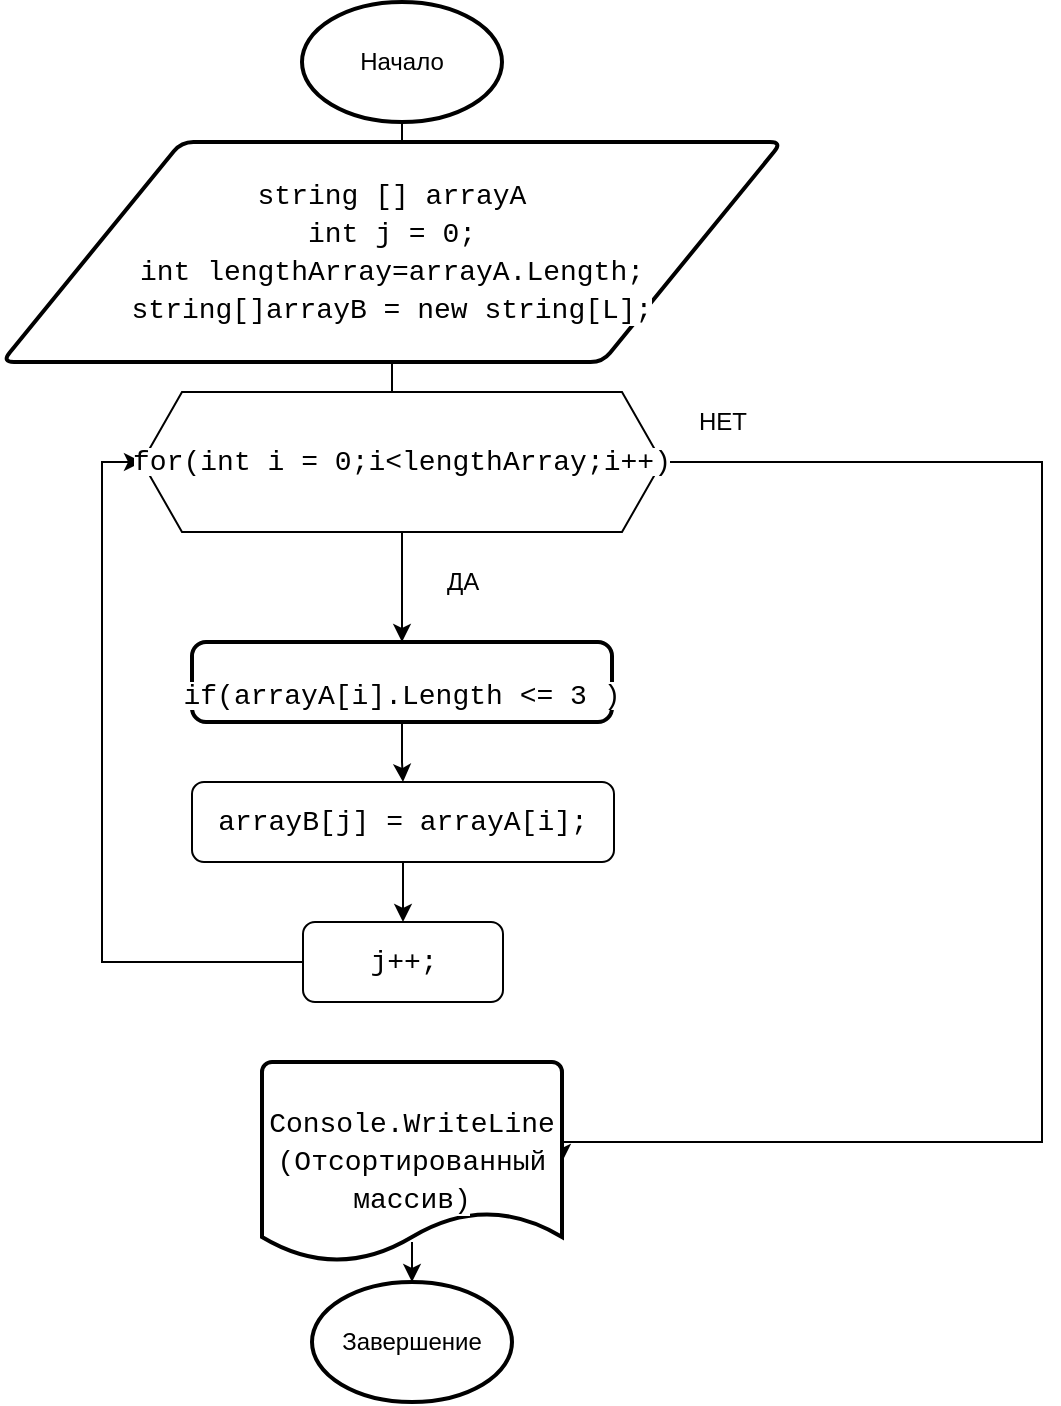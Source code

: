 <mxfile version="18.0.0" type="device"><diagram id="gBFHzuzP2ZT9D5_LcXnQ" name="Page-1"><mxGraphModel dx="868" dy="1619" grid="1" gridSize="10" guides="1" tooltips="1" connect="1" arrows="1" fold="1" page="1" pageScale="1" pageWidth="827" pageHeight="1169" background="#FFFFFF" math="0" shadow="0"><root><mxCell id="0"/><mxCell id="1" parent="0"/><mxCell id="6IsiebqqfD8wwsTvWb8s-12" value="" style="edgeStyle=orthogonalEdgeStyle;rounded=0;orthogonalLoop=1;jettySize=auto;html=1;" parent="1" source="bEjYZf90t13qf4fVO6lW-1" target="bEjYZf90t13qf4fVO6lW-2" edge="1"><mxGeometry relative="1" as="geometry"/></mxCell><mxCell id="bEjYZf90t13qf4fVO6lW-1" value="&lt;font style=&quot;vertical-align: inherit&quot;&gt;&lt;font style=&quot;vertical-align: inherit&quot;&gt;Начало&lt;br&gt;&lt;/font&gt;&lt;/font&gt;" style="strokeWidth=2;html=1;shape=mxgraph.flowchart.start_1;whiteSpace=wrap;" parent="1" vertex="1"><mxGeometry x="270" y="-30" width="100" height="60" as="geometry"/></mxCell><mxCell id="bEjYZf90t13qf4fVO6lW-14" style="edgeStyle=orthogonalEdgeStyle;rounded=0;orthogonalLoop=1;jettySize=auto;html=1;entryX=1;entryY=0.5;entryDx=0;entryDy=0;entryPerimeter=0;exitX=1;exitY=0.5;exitDx=0;exitDy=0;" parent="1" source="bEjYZf90t13qf4fVO6lW-31" target="bEjYZf90t13qf4fVO6lW-5" edge="1"><mxGeometry relative="1" as="geometry"><mxPoint x="520" y="450" as="targetPoint"/><mxPoint x="424" y="220" as="sourcePoint"/><Array as="points"><mxPoint x="640" y="200"/><mxPoint x="640" y="540"/></Array></mxGeometry></mxCell><mxCell id="6IsiebqqfD8wwsTvWb8s-7" style="edgeStyle=orthogonalEdgeStyle;rounded=0;orthogonalLoop=1;jettySize=auto;html=1;entryX=0.5;entryY=0;entryDx=0;entryDy=0;" parent="1" source="bEjYZf90t13qf4fVO6lW-4" target="6IsiebqqfD8wwsTvWb8s-1" edge="1"><mxGeometry relative="1" as="geometry"><mxPoint x="319" y="340" as="targetPoint"/></mxGeometry></mxCell><mxCell id="bEjYZf90t13qf4fVO6lW-4" value="&lt;span style=&quot;background-color: rgb(255, 255, 255);&quot;&gt;&lt;br&gt;&lt;span style=&quot;font-family: Consolas, &amp;quot;Courier New&amp;quot;, monospace; font-size: 14px; font-style: normal; font-variant-ligatures: normal; font-variant-caps: normal; font-weight: 400; letter-spacing: normal; orphans: 2; text-align: center; text-indent: 0px; text-transform: none; widows: 2; word-spacing: 0px; -webkit-text-stroke-width: 0px; text-decoration-thickness: initial; text-decoration-style: initial; text-decoration-color: initial;&quot;&gt;if&lt;/span&gt;&lt;span style=&quot;font-family: Consolas, &amp;quot;Courier New&amp;quot;, monospace; font-size: 14px; font-style: normal; font-variant-ligatures: normal; font-variant-caps: normal; font-weight: 400; letter-spacing: normal; orphans: 2; text-align: center; text-indent: 0px; text-transform: none; widows: 2; word-spacing: 0px; -webkit-text-stroke-width: 0px; text-decoration-thickness: initial; text-decoration-style: initial; text-decoration-color: initial; float: none; display: inline !important;&quot;&gt;(&lt;/span&gt;&lt;span style=&quot;font-family: Consolas, &amp;quot;Courier New&amp;quot;, monospace; font-size: 14px; font-style: normal; font-variant-ligatures: normal; font-variant-caps: normal; font-weight: 400; letter-spacing: normal; orphans: 2; text-align: center; text-indent: 0px; text-transform: none; widows: 2; word-spacing: 0px; -webkit-text-stroke-width: 0px; text-decoration-thickness: initial; text-decoration-style: initial; text-decoration-color: initial;&quot;&gt;arrayA&lt;/span&gt;&lt;span style=&quot;font-family: Consolas, &amp;quot;Courier New&amp;quot;, monospace; font-size: 14px; font-style: normal; font-variant-ligatures: normal; font-variant-caps: normal; font-weight: 400; letter-spacing: normal; orphans: 2; text-align: center; text-indent: 0px; text-transform: none; widows: 2; word-spacing: 0px; -webkit-text-stroke-width: 0px; text-decoration-thickness: initial; text-decoration-style: initial; text-decoration-color: initial; float: none; display: inline !important;&quot;&gt;[&lt;/span&gt;&lt;span style=&quot;font-family: Consolas, &amp;quot;Courier New&amp;quot;, monospace; font-size: 14px; font-style: normal; font-variant-ligatures: normal; font-variant-caps: normal; font-weight: 400; letter-spacing: normal; orphans: 2; text-align: center; text-indent: 0px; text-transform: none; widows: 2; word-spacing: 0px; -webkit-text-stroke-width: 0px; text-decoration-thickness: initial; text-decoration-style: initial; text-decoration-color: initial;&quot;&gt;i&lt;/span&gt;&lt;span style=&quot;font-family: Consolas, &amp;quot;Courier New&amp;quot;, monospace; font-size: 14px; font-style: normal; font-variant-ligatures: normal; font-variant-caps: normal; font-weight: 400; letter-spacing: normal; orphans: 2; text-align: center; text-indent: 0px; text-transform: none; widows: 2; word-spacing: 0px; -webkit-text-stroke-width: 0px; text-decoration-thickness: initial; text-decoration-style: initial; text-decoration-color: initial; float: none; display: inline !important;&quot;&gt;].&lt;/span&gt;&lt;span style=&quot;font-family: Consolas, &amp;quot;Courier New&amp;quot;, monospace; font-size: 14px; font-style: normal; font-variant-ligatures: normal; font-variant-caps: normal; font-weight: 400; letter-spacing: normal; orphans: 2; text-align: center; text-indent: 0px; text-transform: none; widows: 2; word-spacing: 0px; -webkit-text-stroke-width: 0px; text-decoration-thickness: initial; text-decoration-style: initial; text-decoration-color: initial;&quot;&gt;Length&lt;/span&gt;&lt;span style=&quot;font-family: Consolas, &amp;quot;Courier New&amp;quot;, monospace; font-size: 14px; font-style: normal; font-variant-ligatures: normal; font-variant-caps: normal; font-weight: 400; letter-spacing: normal; orphans: 2; text-align: center; text-indent: 0px; text-transform: none; widows: 2; word-spacing: 0px; -webkit-text-stroke-width: 0px; text-decoration-thickness: initial; text-decoration-style: initial; text-decoration-color: initial; float: none; display: inline !important;&quot;&gt;&lt;span&gt;&amp;nbsp;&lt;/span&gt;&amp;lt;=&lt;span&gt;&amp;nbsp;&lt;/span&gt;&lt;/span&gt;&lt;span style=&quot;font-family: Consolas, &amp;quot;Courier New&amp;quot;, monospace; font-size: 14px; font-style: normal; font-variant-ligatures: normal; font-variant-caps: normal; font-weight: 400; letter-spacing: normal; orphans: 2; text-align: center; text-indent: 0px; text-transform: none; widows: 2; word-spacing: 0px; -webkit-text-stroke-width: 0px; text-decoration-thickness: initial; text-decoration-style: initial; text-decoration-color: initial;&quot;&gt;3&lt;/span&gt;&lt;span style=&quot;font-family: Consolas, &amp;quot;Courier New&amp;quot;, monospace; font-size: 14px; font-style: normal; font-variant-ligatures: normal; font-variant-caps: normal; font-weight: 400; letter-spacing: normal; orphans: 2; text-align: center; text-indent: 0px; text-transform: none; widows: 2; word-spacing: 0px; -webkit-text-stroke-width: 0px; text-decoration-thickness: initial; text-decoration-style: initial; text-decoration-color: initial; float: none; display: inline !important;&quot;&gt;&lt;span&gt;&amp;nbsp;&lt;/span&gt;)&lt;/span&gt;&lt;br&gt;&lt;/span&gt;" style="rounded=1;whiteSpace=wrap;html=1;absoluteArcSize=1;arcSize=14;strokeWidth=2;" parent="1" vertex="1"><mxGeometry x="215" y="290" width="210" height="40" as="geometry"/></mxCell><mxCell id="bEjYZf90t13qf4fVO6lW-16" value="" style="edgeStyle=orthogonalEdgeStyle;rounded=0;orthogonalLoop=1;jettySize=auto;html=1;" parent="1" source="bEjYZf90t13qf4fVO6lW-5" target="bEjYZf90t13qf4fVO6lW-6" edge="1"><mxGeometry relative="1" as="geometry"/></mxCell><mxCell id="6IsiebqqfD8wwsTvWb8s-11" style="edgeStyle=orthogonalEdgeStyle;rounded=0;orthogonalLoop=1;jettySize=auto;html=1;entryX=0;entryY=0.5;entryDx=0;entryDy=0;" parent="1" source="6IsiebqqfD8wwsTvWb8s-3" target="bEjYZf90t13qf4fVO6lW-31" edge="1"><mxGeometry relative="1" as="geometry"><Array as="points"><mxPoint x="170" y="450"/><mxPoint x="170" y="200"/></Array></mxGeometry></mxCell><mxCell id="bEjYZf90t13qf4fVO6lW-5" value="&lt;div style=&quot;font-family: Consolas, &amp;quot;Courier New&amp;quot;, monospace; font-size: 14px; line-height: 19px;&quot;&gt;&lt;span style=&quot;background-color: rgb(255, 255, 255);&quot;&gt;Console.WriteLine&lt;/span&gt;&lt;/div&gt;&lt;div style=&quot;font-family: Consolas, &amp;quot;Courier New&amp;quot;, monospace; font-size: 14px; line-height: 19px;&quot;&gt;&lt;span style=&quot;background-color: rgb(255, 255, 255);&quot;&gt;(Отсортированный массив)&lt;/span&gt;&lt;/div&gt;" style="strokeWidth=2;html=1;shape=mxgraph.flowchart.document2;whiteSpace=wrap;size=0.25;" parent="1" vertex="1"><mxGeometry x="250" y="500" width="150" height="100" as="geometry"/></mxCell><mxCell id="bEjYZf90t13qf4fVO6lW-6" value="Завершение" style="strokeWidth=2;html=1;shape=mxgraph.flowchart.start_1;whiteSpace=wrap;" parent="1" vertex="1"><mxGeometry x="275" y="610" width="100" height="60" as="geometry"/></mxCell><mxCell id="bEjYZf90t13qf4fVO6lW-20" value="НЕТ" style="text;html=1;align=center;verticalAlign=middle;resizable=0;points=[];autosize=1;strokeColor=none;fillColor=none;" parent="1" vertex="1"><mxGeometry x="460" y="170" width="40" height="20" as="geometry"/></mxCell><mxCell id="bEjYZf90t13qf4fVO6lW-35" value="" style="edgeStyle=orthogonalEdgeStyle;rounded=0;orthogonalLoop=1;jettySize=auto;html=1;" parent="1" source="bEjYZf90t13qf4fVO6lW-2" target="bEjYZf90t13qf4fVO6lW-31" edge="1"><mxGeometry relative="1" as="geometry"/></mxCell><mxCell id="bEjYZf90t13qf4fVO6lW-2" value="&lt;div style=&quot;font-family: Consolas, &amp;quot;Courier New&amp;quot;, monospace; font-size: 14px; line-height: 19px;&quot;&gt;&lt;font style=&quot;background-color: rgb(255, 255, 255);&quot;&gt;string [] arrayA&lt;/font&gt;&lt;/div&gt;&lt;div style=&quot;font-family: Consolas, &amp;quot;Courier New&amp;quot;, monospace; font-size: 14px; line-height: 19px;&quot;&gt;&lt;span style=&quot;background-color: rgb(255, 255, 255);&quot;&gt;int&amp;nbsp;j&amp;nbsp;= 0; &lt;/span&gt;&lt;/div&gt;&lt;div style=&quot;font-family: Consolas, &amp;quot;Courier New&amp;quot;, monospace; font-size: 14px; line-height: 19px;&quot;&gt;&lt;div style=&quot;&quot;&gt;&lt;span style=&quot;background-color: rgb(255, 255, 255);&quot;&gt;int lengthArray=arrayA.Length; &lt;/span&gt;&lt;/div&gt;&lt;div style=&quot;&quot;&gt;&lt;div style=&quot;line-height: 19px;&quot;&gt;&lt;span style=&quot;background-color: rgb(255, 255, 255);&quot;&gt;string[]arrayB = new string[L];&lt;/span&gt;&lt;/div&gt;&lt;/div&gt;&lt;/div&gt;" style="shape=parallelogram;html=1;strokeWidth=2;perimeter=parallelogramPerimeter;whiteSpace=wrap;rounded=1;arcSize=12;size=0.23;" parent="1" vertex="1"><mxGeometry x="120" y="40" width="390" height="110" as="geometry"/></mxCell><mxCell id="bEjYZf90t13qf4fVO6lW-27" value="ДА" style="text;html=1;align=center;verticalAlign=middle;resizable=0;points=[];autosize=1;strokeColor=none;fillColor=none;" parent="1" vertex="1"><mxGeometry x="335" y="250" width="30" height="20" as="geometry"/></mxCell><mxCell id="bEjYZf90t13qf4fVO6lW-34" value="" style="edgeStyle=orthogonalEdgeStyle;rounded=0;orthogonalLoop=1;jettySize=auto;html=1;" parent="1" source="bEjYZf90t13qf4fVO6lW-31" target="bEjYZf90t13qf4fVO6lW-4" edge="1"><mxGeometry relative="1" as="geometry"/></mxCell><mxCell id="bEjYZf90t13qf4fVO6lW-31" value="&lt;span style=&quot;background-color: rgb(255, 255, 255);&quot;&gt;&lt;span style=&quot;font-family: Consolas, &amp;quot;Courier New&amp;quot;, monospace; font-size: 14px;&quot;&gt;for&lt;/span&gt;&lt;span style=&quot;font-family: Consolas, &amp;quot;Courier New&amp;quot;, monospace; font-size: 14px;&quot;&gt;(&lt;/span&gt;&lt;span style=&quot;font-family: Consolas, &amp;quot;Courier New&amp;quot;, monospace; font-size: 14px;&quot;&gt;int&lt;/span&gt;&lt;span style=&quot;font-family: Consolas, &amp;quot;Courier New&amp;quot;, monospace; font-size: 14px;&quot;&gt;&amp;nbsp;&lt;/span&gt;&lt;span style=&quot;font-family: Consolas, &amp;quot;Courier New&amp;quot;, monospace; font-size: 14px;&quot;&gt;i&lt;/span&gt;&lt;span style=&quot;font-family: Consolas, &amp;quot;Courier New&amp;quot;, monospace; font-size: 14px;&quot;&gt;&amp;nbsp;=&amp;nbsp;&lt;/span&gt;&lt;span style=&quot;font-family: Consolas, &amp;quot;Courier New&amp;quot;, monospace; font-size: 14px;&quot;&gt;0&lt;/span&gt;&lt;span style=&quot;font-family: Consolas, &amp;quot;Courier New&amp;quot;, monospace; font-size: 14px;&quot;&gt;;&lt;/span&gt;&lt;span style=&quot;font-family: Consolas, &amp;quot;Courier New&amp;quot;, monospace; font-size: 14px;&quot;&gt;i&lt;/span&gt;&lt;span style=&quot;font-family: Consolas, &amp;quot;Courier New&amp;quot;, monospace; font-size: 14px;&quot;&gt;&amp;lt;&lt;/span&gt;&lt;span style=&quot;font-family: Consolas, &amp;quot;Courier New&amp;quot;, monospace; font-size: 14px;&quot;&gt;lengthArray&lt;/span&gt;&lt;span style=&quot;font-family: Consolas, &amp;quot;Courier New&amp;quot;, monospace; font-size: 14px;&quot;&gt;;&lt;/span&gt;&lt;span style=&quot;font-family: Consolas, &amp;quot;Courier New&amp;quot;, monospace; font-size: 14px;&quot;&gt;i&lt;/span&gt;&lt;span style=&quot;font-family: Consolas, &amp;quot;Courier New&amp;quot;, monospace; font-size: 14px;&quot;&gt;++)&lt;/span&gt;&lt;/span&gt;" style="shape=hexagon;perimeter=hexagonPerimeter2;whiteSpace=wrap;html=1;fixedSize=1;" parent="1" vertex="1"><mxGeometry x="190" y="165" width="260" height="70" as="geometry"/></mxCell><mxCell id="bEjYZf90t13qf4fVO6lW-33" style="edgeStyle=orthogonalEdgeStyle;rounded=0;orthogonalLoop=1;jettySize=auto;html=1;exitX=0.5;exitY=1;exitDx=0;exitDy=0;" parent="1" source="bEjYZf90t13qf4fVO6lW-31" target="bEjYZf90t13qf4fVO6lW-31" edge="1"><mxGeometry relative="1" as="geometry"/></mxCell><mxCell id="6IsiebqqfD8wwsTvWb8s-8" value="" style="edgeStyle=orthogonalEdgeStyle;rounded=0;orthogonalLoop=1;jettySize=auto;html=1;" parent="1" source="6IsiebqqfD8wwsTvWb8s-1" target="6IsiebqqfD8wwsTvWb8s-3" edge="1"><mxGeometry relative="1" as="geometry"/></mxCell><mxCell id="6IsiebqqfD8wwsTvWb8s-1" value="&lt;div style=&quot;font-family: Consolas, &amp;quot;Courier New&amp;quot;, monospace; font-size: 14px; line-height: 19px;&quot;&gt;&lt;div style=&quot;line-height: 19px;&quot;&gt;&lt;span style=&quot;background-color: rgb(255, 255, 255);&quot;&gt;arrayB[j] = arrayA[i];&lt;/span&gt;&lt;/div&gt;&lt;/div&gt;" style="rounded=1;whiteSpace=wrap;html=1;" parent="1" vertex="1"><mxGeometry x="215" y="360" width="211" height="40" as="geometry"/></mxCell><mxCell id="6IsiebqqfD8wwsTvWb8s-3" value="&lt;div style=&quot;font-family: Consolas, &amp;quot;Courier New&amp;quot;, monospace; font-size: 14px; line-height: 19px;&quot;&gt;&lt;span style=&quot;background-color: rgb(255, 255, 255);&quot;&gt;j++;&lt;/span&gt;&lt;/div&gt;" style="rounded=1;whiteSpace=wrap;html=1;" parent="1" vertex="1"><mxGeometry x="270.5" y="430" width="100" height="40" as="geometry"/></mxCell></root></mxGraphModel></diagram></mxfile>